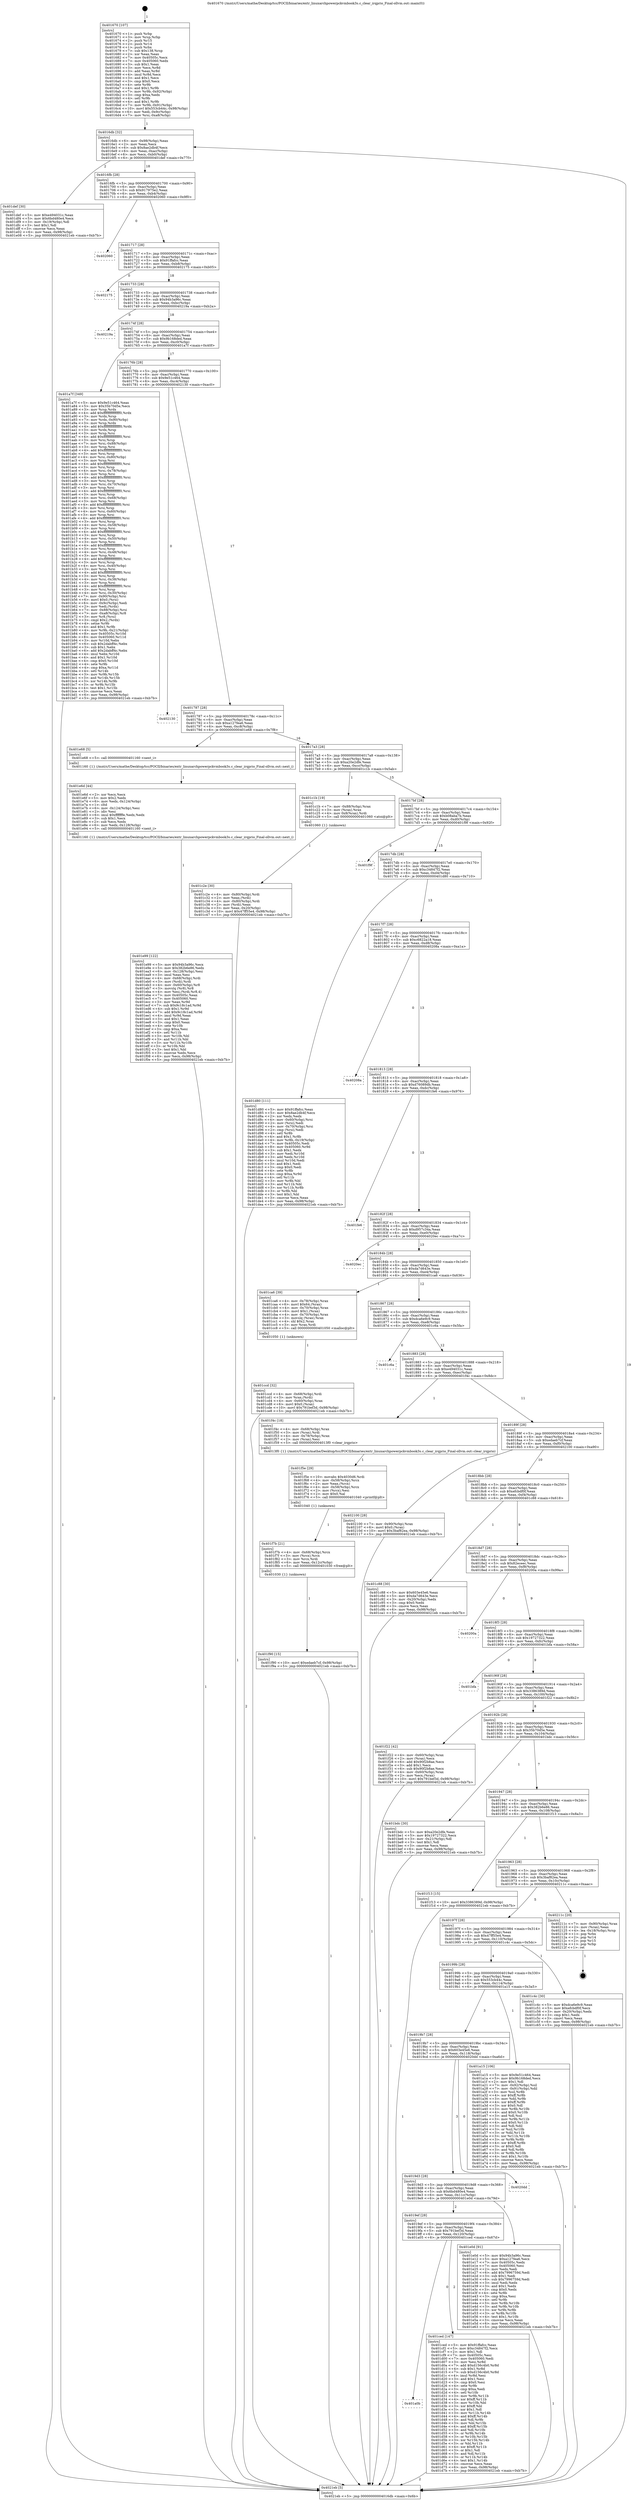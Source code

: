 digraph "0x401670" {
  label = "0x401670 (/mnt/c/Users/mathe/Desktop/tcc/POCII/binaries/extr_linuxarchpowerpckvmbook3s.c_clear_irqprio_Final-ollvm.out::main(0))"
  labelloc = "t"
  node[shape=record]

  Entry [label="",width=0.3,height=0.3,shape=circle,fillcolor=black,style=filled]
  "0x4016db" [label="{
     0x4016db [32]\l
     | [instrs]\l
     &nbsp;&nbsp;0x4016db \<+6\>: mov -0x98(%rbp),%eax\l
     &nbsp;&nbsp;0x4016e1 \<+2\>: mov %eax,%ecx\l
     &nbsp;&nbsp;0x4016e3 \<+6\>: sub $0x8ae2db4f,%ecx\l
     &nbsp;&nbsp;0x4016e9 \<+6\>: mov %eax,-0xac(%rbp)\l
     &nbsp;&nbsp;0x4016ef \<+6\>: mov %ecx,-0xb0(%rbp)\l
     &nbsp;&nbsp;0x4016f5 \<+6\>: je 0000000000401def \<main+0x77f\>\l
  }"]
  "0x401def" [label="{
     0x401def [30]\l
     | [instrs]\l
     &nbsp;&nbsp;0x401def \<+5\>: mov $0xe494031c,%eax\l
     &nbsp;&nbsp;0x401df4 \<+5\>: mov $0x6bd480e4,%ecx\l
     &nbsp;&nbsp;0x401df9 \<+3\>: mov -0x19(%rbp),%dl\l
     &nbsp;&nbsp;0x401dfc \<+3\>: test $0x1,%dl\l
     &nbsp;&nbsp;0x401dff \<+3\>: cmovne %ecx,%eax\l
     &nbsp;&nbsp;0x401e02 \<+6\>: mov %eax,-0x98(%rbp)\l
     &nbsp;&nbsp;0x401e08 \<+5\>: jmp 00000000004021eb \<main+0xb7b\>\l
  }"]
  "0x4016fb" [label="{
     0x4016fb [28]\l
     | [instrs]\l
     &nbsp;&nbsp;0x4016fb \<+5\>: jmp 0000000000401700 \<main+0x90\>\l
     &nbsp;&nbsp;0x401700 \<+6\>: mov -0xac(%rbp),%eax\l
     &nbsp;&nbsp;0x401706 \<+5\>: sub $0x917975e2,%eax\l
     &nbsp;&nbsp;0x40170b \<+6\>: mov %eax,-0xb4(%rbp)\l
     &nbsp;&nbsp;0x401711 \<+6\>: je 0000000000402060 \<main+0x9f0\>\l
  }"]
  Exit [label="",width=0.3,height=0.3,shape=circle,fillcolor=black,style=filled,peripheries=2]
  "0x402060" [label="{
     0x402060\l
  }", style=dashed]
  "0x401717" [label="{
     0x401717 [28]\l
     | [instrs]\l
     &nbsp;&nbsp;0x401717 \<+5\>: jmp 000000000040171c \<main+0xac\>\l
     &nbsp;&nbsp;0x40171c \<+6\>: mov -0xac(%rbp),%eax\l
     &nbsp;&nbsp;0x401722 \<+5\>: sub $0x91ffafcc,%eax\l
     &nbsp;&nbsp;0x401727 \<+6\>: mov %eax,-0xb8(%rbp)\l
     &nbsp;&nbsp;0x40172d \<+6\>: je 0000000000402175 \<main+0xb05\>\l
  }"]
  "0x401f90" [label="{
     0x401f90 [15]\l
     | [instrs]\l
     &nbsp;&nbsp;0x401f90 \<+10\>: movl $0xedaeb7cf,-0x98(%rbp)\l
     &nbsp;&nbsp;0x401f9a \<+5\>: jmp 00000000004021eb \<main+0xb7b\>\l
  }"]
  "0x402175" [label="{
     0x402175\l
  }", style=dashed]
  "0x401733" [label="{
     0x401733 [28]\l
     | [instrs]\l
     &nbsp;&nbsp;0x401733 \<+5\>: jmp 0000000000401738 \<main+0xc8\>\l
     &nbsp;&nbsp;0x401738 \<+6\>: mov -0xac(%rbp),%eax\l
     &nbsp;&nbsp;0x40173e \<+5\>: sub $0x94b3a96c,%eax\l
     &nbsp;&nbsp;0x401743 \<+6\>: mov %eax,-0xbc(%rbp)\l
     &nbsp;&nbsp;0x401749 \<+6\>: je 000000000040219a \<main+0xb2a\>\l
  }"]
  "0x401f7b" [label="{
     0x401f7b [21]\l
     | [instrs]\l
     &nbsp;&nbsp;0x401f7b \<+4\>: mov -0x68(%rbp),%rcx\l
     &nbsp;&nbsp;0x401f7f \<+3\>: mov (%rcx),%rcx\l
     &nbsp;&nbsp;0x401f82 \<+3\>: mov %rcx,%rdi\l
     &nbsp;&nbsp;0x401f85 \<+6\>: mov %eax,-0x12c(%rbp)\l
     &nbsp;&nbsp;0x401f8b \<+5\>: call 0000000000401030 \<free@plt\>\l
     | [calls]\l
     &nbsp;&nbsp;0x401030 \{1\} (unknown)\l
  }"]
  "0x40219a" [label="{
     0x40219a\l
  }", style=dashed]
  "0x40174f" [label="{
     0x40174f [28]\l
     | [instrs]\l
     &nbsp;&nbsp;0x40174f \<+5\>: jmp 0000000000401754 \<main+0xe4\>\l
     &nbsp;&nbsp;0x401754 \<+6\>: mov -0xac(%rbp),%eax\l
     &nbsp;&nbsp;0x40175a \<+5\>: sub $0x9b168ded,%eax\l
     &nbsp;&nbsp;0x40175f \<+6\>: mov %eax,-0xc0(%rbp)\l
     &nbsp;&nbsp;0x401765 \<+6\>: je 0000000000401a7f \<main+0x40f\>\l
  }"]
  "0x401f5e" [label="{
     0x401f5e [29]\l
     | [instrs]\l
     &nbsp;&nbsp;0x401f5e \<+10\>: movabs $0x4030d6,%rdi\l
     &nbsp;&nbsp;0x401f68 \<+4\>: mov -0x58(%rbp),%rcx\l
     &nbsp;&nbsp;0x401f6c \<+2\>: mov %eax,(%rcx)\l
     &nbsp;&nbsp;0x401f6e \<+4\>: mov -0x58(%rbp),%rcx\l
     &nbsp;&nbsp;0x401f72 \<+2\>: mov (%rcx),%esi\l
     &nbsp;&nbsp;0x401f74 \<+2\>: mov $0x0,%al\l
     &nbsp;&nbsp;0x401f76 \<+5\>: call 0000000000401040 \<printf@plt\>\l
     | [calls]\l
     &nbsp;&nbsp;0x401040 \{1\} (unknown)\l
  }"]
  "0x401a7f" [label="{
     0x401a7f [349]\l
     | [instrs]\l
     &nbsp;&nbsp;0x401a7f \<+5\>: mov $0x9e51c464,%eax\l
     &nbsp;&nbsp;0x401a84 \<+5\>: mov $0x35b70d5e,%ecx\l
     &nbsp;&nbsp;0x401a89 \<+3\>: mov %rsp,%rdx\l
     &nbsp;&nbsp;0x401a8c \<+4\>: add $0xfffffffffffffff0,%rdx\l
     &nbsp;&nbsp;0x401a90 \<+3\>: mov %rdx,%rsp\l
     &nbsp;&nbsp;0x401a93 \<+7\>: mov %rdx,-0x90(%rbp)\l
     &nbsp;&nbsp;0x401a9a \<+3\>: mov %rsp,%rdx\l
     &nbsp;&nbsp;0x401a9d \<+4\>: add $0xfffffffffffffff0,%rdx\l
     &nbsp;&nbsp;0x401aa1 \<+3\>: mov %rdx,%rsp\l
     &nbsp;&nbsp;0x401aa4 \<+3\>: mov %rsp,%rsi\l
     &nbsp;&nbsp;0x401aa7 \<+4\>: add $0xfffffffffffffff0,%rsi\l
     &nbsp;&nbsp;0x401aab \<+3\>: mov %rsi,%rsp\l
     &nbsp;&nbsp;0x401aae \<+7\>: mov %rsi,-0x88(%rbp)\l
     &nbsp;&nbsp;0x401ab5 \<+3\>: mov %rsp,%rsi\l
     &nbsp;&nbsp;0x401ab8 \<+4\>: add $0xfffffffffffffff0,%rsi\l
     &nbsp;&nbsp;0x401abc \<+3\>: mov %rsi,%rsp\l
     &nbsp;&nbsp;0x401abf \<+4\>: mov %rsi,-0x80(%rbp)\l
     &nbsp;&nbsp;0x401ac3 \<+3\>: mov %rsp,%rsi\l
     &nbsp;&nbsp;0x401ac6 \<+4\>: add $0xfffffffffffffff0,%rsi\l
     &nbsp;&nbsp;0x401aca \<+3\>: mov %rsi,%rsp\l
     &nbsp;&nbsp;0x401acd \<+4\>: mov %rsi,-0x78(%rbp)\l
     &nbsp;&nbsp;0x401ad1 \<+3\>: mov %rsp,%rsi\l
     &nbsp;&nbsp;0x401ad4 \<+4\>: add $0xfffffffffffffff0,%rsi\l
     &nbsp;&nbsp;0x401ad8 \<+3\>: mov %rsi,%rsp\l
     &nbsp;&nbsp;0x401adb \<+4\>: mov %rsi,-0x70(%rbp)\l
     &nbsp;&nbsp;0x401adf \<+3\>: mov %rsp,%rsi\l
     &nbsp;&nbsp;0x401ae2 \<+4\>: add $0xfffffffffffffff0,%rsi\l
     &nbsp;&nbsp;0x401ae6 \<+3\>: mov %rsi,%rsp\l
     &nbsp;&nbsp;0x401ae9 \<+4\>: mov %rsi,-0x68(%rbp)\l
     &nbsp;&nbsp;0x401aed \<+3\>: mov %rsp,%rsi\l
     &nbsp;&nbsp;0x401af0 \<+4\>: add $0xfffffffffffffff0,%rsi\l
     &nbsp;&nbsp;0x401af4 \<+3\>: mov %rsi,%rsp\l
     &nbsp;&nbsp;0x401af7 \<+4\>: mov %rsi,-0x60(%rbp)\l
     &nbsp;&nbsp;0x401afb \<+3\>: mov %rsp,%rsi\l
     &nbsp;&nbsp;0x401afe \<+4\>: add $0xfffffffffffffff0,%rsi\l
     &nbsp;&nbsp;0x401b02 \<+3\>: mov %rsi,%rsp\l
     &nbsp;&nbsp;0x401b05 \<+4\>: mov %rsi,-0x58(%rbp)\l
     &nbsp;&nbsp;0x401b09 \<+3\>: mov %rsp,%rsi\l
     &nbsp;&nbsp;0x401b0c \<+4\>: add $0xfffffffffffffff0,%rsi\l
     &nbsp;&nbsp;0x401b10 \<+3\>: mov %rsi,%rsp\l
     &nbsp;&nbsp;0x401b13 \<+4\>: mov %rsi,-0x50(%rbp)\l
     &nbsp;&nbsp;0x401b17 \<+3\>: mov %rsp,%rsi\l
     &nbsp;&nbsp;0x401b1a \<+4\>: add $0xfffffffffffffff0,%rsi\l
     &nbsp;&nbsp;0x401b1e \<+3\>: mov %rsi,%rsp\l
     &nbsp;&nbsp;0x401b21 \<+4\>: mov %rsi,-0x48(%rbp)\l
     &nbsp;&nbsp;0x401b25 \<+3\>: mov %rsp,%rsi\l
     &nbsp;&nbsp;0x401b28 \<+4\>: add $0xfffffffffffffff0,%rsi\l
     &nbsp;&nbsp;0x401b2c \<+3\>: mov %rsi,%rsp\l
     &nbsp;&nbsp;0x401b2f \<+4\>: mov %rsi,-0x40(%rbp)\l
     &nbsp;&nbsp;0x401b33 \<+3\>: mov %rsp,%rsi\l
     &nbsp;&nbsp;0x401b36 \<+4\>: add $0xfffffffffffffff0,%rsi\l
     &nbsp;&nbsp;0x401b3a \<+3\>: mov %rsi,%rsp\l
     &nbsp;&nbsp;0x401b3d \<+4\>: mov %rsi,-0x38(%rbp)\l
     &nbsp;&nbsp;0x401b41 \<+3\>: mov %rsp,%rsi\l
     &nbsp;&nbsp;0x401b44 \<+4\>: add $0xfffffffffffffff0,%rsi\l
     &nbsp;&nbsp;0x401b48 \<+3\>: mov %rsi,%rsp\l
     &nbsp;&nbsp;0x401b4b \<+4\>: mov %rsi,-0x30(%rbp)\l
     &nbsp;&nbsp;0x401b4f \<+7\>: mov -0x90(%rbp),%rsi\l
     &nbsp;&nbsp;0x401b56 \<+6\>: movl $0x0,(%rsi)\l
     &nbsp;&nbsp;0x401b5c \<+6\>: mov -0x9c(%rbp),%edi\l
     &nbsp;&nbsp;0x401b62 \<+2\>: mov %edi,(%rdx)\l
     &nbsp;&nbsp;0x401b64 \<+7\>: mov -0x88(%rbp),%rsi\l
     &nbsp;&nbsp;0x401b6b \<+7\>: mov -0xa8(%rbp),%r8\l
     &nbsp;&nbsp;0x401b72 \<+3\>: mov %r8,(%rsi)\l
     &nbsp;&nbsp;0x401b75 \<+3\>: cmpl $0x2,(%rdx)\l
     &nbsp;&nbsp;0x401b78 \<+4\>: setne %r9b\l
     &nbsp;&nbsp;0x401b7c \<+4\>: and $0x1,%r9b\l
     &nbsp;&nbsp;0x401b80 \<+4\>: mov %r9b,-0x21(%rbp)\l
     &nbsp;&nbsp;0x401b84 \<+8\>: mov 0x40505c,%r10d\l
     &nbsp;&nbsp;0x401b8c \<+8\>: mov 0x405060,%r11d\l
     &nbsp;&nbsp;0x401b94 \<+3\>: mov %r10d,%ebx\l
     &nbsp;&nbsp;0x401b97 \<+6\>: sub $0x2dabff4c,%ebx\l
     &nbsp;&nbsp;0x401b9d \<+3\>: sub $0x1,%ebx\l
     &nbsp;&nbsp;0x401ba0 \<+6\>: add $0x2dabff4c,%ebx\l
     &nbsp;&nbsp;0x401ba6 \<+4\>: imul %ebx,%r10d\l
     &nbsp;&nbsp;0x401baa \<+4\>: and $0x1,%r10d\l
     &nbsp;&nbsp;0x401bae \<+4\>: cmp $0x0,%r10d\l
     &nbsp;&nbsp;0x401bb2 \<+4\>: sete %r9b\l
     &nbsp;&nbsp;0x401bb6 \<+4\>: cmp $0xa,%r11d\l
     &nbsp;&nbsp;0x401bba \<+4\>: setl %r14b\l
     &nbsp;&nbsp;0x401bbe \<+3\>: mov %r9b,%r15b\l
     &nbsp;&nbsp;0x401bc1 \<+3\>: and %r14b,%r15b\l
     &nbsp;&nbsp;0x401bc4 \<+3\>: xor %r14b,%r9b\l
     &nbsp;&nbsp;0x401bc7 \<+3\>: or %r9b,%r15b\l
     &nbsp;&nbsp;0x401bca \<+4\>: test $0x1,%r15b\l
     &nbsp;&nbsp;0x401bce \<+3\>: cmovne %ecx,%eax\l
     &nbsp;&nbsp;0x401bd1 \<+6\>: mov %eax,-0x98(%rbp)\l
     &nbsp;&nbsp;0x401bd7 \<+5\>: jmp 00000000004021eb \<main+0xb7b\>\l
  }"]
  "0x40176b" [label="{
     0x40176b [28]\l
     | [instrs]\l
     &nbsp;&nbsp;0x40176b \<+5\>: jmp 0000000000401770 \<main+0x100\>\l
     &nbsp;&nbsp;0x401770 \<+6\>: mov -0xac(%rbp),%eax\l
     &nbsp;&nbsp;0x401776 \<+5\>: sub $0x9e51c464,%eax\l
     &nbsp;&nbsp;0x40177b \<+6\>: mov %eax,-0xc4(%rbp)\l
     &nbsp;&nbsp;0x401781 \<+6\>: je 0000000000402130 \<main+0xac0\>\l
  }"]
  "0x401e99" [label="{
     0x401e99 [122]\l
     | [instrs]\l
     &nbsp;&nbsp;0x401e99 \<+5\>: mov $0x94b3a96c,%ecx\l
     &nbsp;&nbsp;0x401e9e \<+5\>: mov $0x382b6e86,%edx\l
     &nbsp;&nbsp;0x401ea3 \<+6\>: mov -0x128(%rbp),%esi\l
     &nbsp;&nbsp;0x401ea9 \<+3\>: imul %eax,%esi\l
     &nbsp;&nbsp;0x401eac \<+4\>: mov -0x68(%rbp),%rdi\l
     &nbsp;&nbsp;0x401eb0 \<+3\>: mov (%rdi),%rdi\l
     &nbsp;&nbsp;0x401eb3 \<+4\>: mov -0x60(%rbp),%r8\l
     &nbsp;&nbsp;0x401eb7 \<+3\>: movslq (%r8),%r8\l
     &nbsp;&nbsp;0x401eba \<+4\>: mov %esi,(%rdi,%r8,4)\l
     &nbsp;&nbsp;0x401ebe \<+7\>: mov 0x40505c,%eax\l
     &nbsp;&nbsp;0x401ec5 \<+7\>: mov 0x405060,%esi\l
     &nbsp;&nbsp;0x401ecc \<+3\>: mov %eax,%r9d\l
     &nbsp;&nbsp;0x401ecf \<+7\>: sub $0x9c18c1ad,%r9d\l
     &nbsp;&nbsp;0x401ed6 \<+4\>: sub $0x1,%r9d\l
     &nbsp;&nbsp;0x401eda \<+7\>: add $0x9c18c1ad,%r9d\l
     &nbsp;&nbsp;0x401ee1 \<+4\>: imul %r9d,%eax\l
     &nbsp;&nbsp;0x401ee5 \<+3\>: and $0x1,%eax\l
     &nbsp;&nbsp;0x401ee8 \<+3\>: cmp $0x0,%eax\l
     &nbsp;&nbsp;0x401eeb \<+4\>: sete %r10b\l
     &nbsp;&nbsp;0x401eef \<+3\>: cmp $0xa,%esi\l
     &nbsp;&nbsp;0x401ef2 \<+4\>: setl %r11b\l
     &nbsp;&nbsp;0x401ef6 \<+3\>: mov %r10b,%bl\l
     &nbsp;&nbsp;0x401ef9 \<+3\>: and %r11b,%bl\l
     &nbsp;&nbsp;0x401efc \<+3\>: xor %r11b,%r10b\l
     &nbsp;&nbsp;0x401eff \<+3\>: or %r10b,%bl\l
     &nbsp;&nbsp;0x401f02 \<+3\>: test $0x1,%bl\l
     &nbsp;&nbsp;0x401f05 \<+3\>: cmovne %edx,%ecx\l
     &nbsp;&nbsp;0x401f08 \<+6\>: mov %ecx,-0x98(%rbp)\l
     &nbsp;&nbsp;0x401f0e \<+5\>: jmp 00000000004021eb \<main+0xb7b\>\l
  }"]
  "0x402130" [label="{
     0x402130\l
  }", style=dashed]
  "0x401787" [label="{
     0x401787 [28]\l
     | [instrs]\l
     &nbsp;&nbsp;0x401787 \<+5\>: jmp 000000000040178c \<main+0x11c\>\l
     &nbsp;&nbsp;0x40178c \<+6\>: mov -0xac(%rbp),%eax\l
     &nbsp;&nbsp;0x401792 \<+5\>: sub $0xa127fea6,%eax\l
     &nbsp;&nbsp;0x401797 \<+6\>: mov %eax,-0xc8(%rbp)\l
     &nbsp;&nbsp;0x40179d \<+6\>: je 0000000000401e68 \<main+0x7f8\>\l
  }"]
  "0x401e6d" [label="{
     0x401e6d [44]\l
     | [instrs]\l
     &nbsp;&nbsp;0x401e6d \<+2\>: xor %ecx,%ecx\l
     &nbsp;&nbsp;0x401e6f \<+5\>: mov $0x2,%edx\l
     &nbsp;&nbsp;0x401e74 \<+6\>: mov %edx,-0x124(%rbp)\l
     &nbsp;&nbsp;0x401e7a \<+1\>: cltd\l
     &nbsp;&nbsp;0x401e7b \<+6\>: mov -0x124(%rbp),%esi\l
     &nbsp;&nbsp;0x401e81 \<+2\>: idiv %esi\l
     &nbsp;&nbsp;0x401e83 \<+6\>: imul $0xfffffffe,%edx,%edx\l
     &nbsp;&nbsp;0x401e89 \<+3\>: sub $0x1,%ecx\l
     &nbsp;&nbsp;0x401e8c \<+2\>: sub %ecx,%edx\l
     &nbsp;&nbsp;0x401e8e \<+6\>: mov %edx,-0x128(%rbp)\l
     &nbsp;&nbsp;0x401e94 \<+5\>: call 0000000000401160 \<next_i\>\l
     | [calls]\l
     &nbsp;&nbsp;0x401160 \{1\} (/mnt/c/Users/mathe/Desktop/tcc/POCII/binaries/extr_linuxarchpowerpckvmbook3s.c_clear_irqprio_Final-ollvm.out::next_i)\l
  }"]
  "0x401e68" [label="{
     0x401e68 [5]\l
     | [instrs]\l
     &nbsp;&nbsp;0x401e68 \<+5\>: call 0000000000401160 \<next_i\>\l
     | [calls]\l
     &nbsp;&nbsp;0x401160 \{1\} (/mnt/c/Users/mathe/Desktop/tcc/POCII/binaries/extr_linuxarchpowerpckvmbook3s.c_clear_irqprio_Final-ollvm.out::next_i)\l
  }"]
  "0x4017a3" [label="{
     0x4017a3 [28]\l
     | [instrs]\l
     &nbsp;&nbsp;0x4017a3 \<+5\>: jmp 00000000004017a8 \<main+0x138\>\l
     &nbsp;&nbsp;0x4017a8 \<+6\>: mov -0xac(%rbp),%eax\l
     &nbsp;&nbsp;0x4017ae \<+5\>: sub $0xa20e2dfe,%eax\l
     &nbsp;&nbsp;0x4017b3 \<+6\>: mov %eax,-0xcc(%rbp)\l
     &nbsp;&nbsp;0x4017b9 \<+6\>: je 0000000000401c1b \<main+0x5ab\>\l
  }"]
  "0x401a0b" [label="{
     0x401a0b\l
  }", style=dashed]
  "0x401c1b" [label="{
     0x401c1b [19]\l
     | [instrs]\l
     &nbsp;&nbsp;0x401c1b \<+7\>: mov -0x88(%rbp),%rax\l
     &nbsp;&nbsp;0x401c22 \<+3\>: mov (%rax),%rax\l
     &nbsp;&nbsp;0x401c25 \<+4\>: mov 0x8(%rax),%rdi\l
     &nbsp;&nbsp;0x401c29 \<+5\>: call 0000000000401060 \<atoi@plt\>\l
     | [calls]\l
     &nbsp;&nbsp;0x401060 \{1\} (unknown)\l
  }"]
  "0x4017bf" [label="{
     0x4017bf [28]\l
     | [instrs]\l
     &nbsp;&nbsp;0x4017bf \<+5\>: jmp 00000000004017c4 \<main+0x154\>\l
     &nbsp;&nbsp;0x4017c4 \<+6\>: mov -0xac(%rbp),%eax\l
     &nbsp;&nbsp;0x4017ca \<+5\>: sub $0xb08aba7b,%eax\l
     &nbsp;&nbsp;0x4017cf \<+6\>: mov %eax,-0xd0(%rbp)\l
     &nbsp;&nbsp;0x4017d5 \<+6\>: je 0000000000401f9f \<main+0x92f\>\l
  }"]
  "0x401ced" [label="{
     0x401ced [147]\l
     | [instrs]\l
     &nbsp;&nbsp;0x401ced \<+5\>: mov $0x91ffafcc,%eax\l
     &nbsp;&nbsp;0x401cf2 \<+5\>: mov $0xc34847f2,%ecx\l
     &nbsp;&nbsp;0x401cf7 \<+2\>: mov $0x1,%dl\l
     &nbsp;&nbsp;0x401cf9 \<+7\>: mov 0x40505c,%esi\l
     &nbsp;&nbsp;0x401d00 \<+7\>: mov 0x405060,%edi\l
     &nbsp;&nbsp;0x401d07 \<+3\>: mov %esi,%r8d\l
     &nbsp;&nbsp;0x401d0a \<+7\>: add $0xd156c4b0,%r8d\l
     &nbsp;&nbsp;0x401d11 \<+4\>: sub $0x1,%r8d\l
     &nbsp;&nbsp;0x401d15 \<+7\>: sub $0xd156c4b0,%r8d\l
     &nbsp;&nbsp;0x401d1c \<+4\>: imul %r8d,%esi\l
     &nbsp;&nbsp;0x401d20 \<+3\>: and $0x1,%esi\l
     &nbsp;&nbsp;0x401d23 \<+3\>: cmp $0x0,%esi\l
     &nbsp;&nbsp;0x401d26 \<+4\>: sete %r9b\l
     &nbsp;&nbsp;0x401d2a \<+3\>: cmp $0xa,%edi\l
     &nbsp;&nbsp;0x401d2d \<+4\>: setl %r10b\l
     &nbsp;&nbsp;0x401d31 \<+3\>: mov %r9b,%r11b\l
     &nbsp;&nbsp;0x401d34 \<+4\>: xor $0xff,%r11b\l
     &nbsp;&nbsp;0x401d38 \<+3\>: mov %r10b,%bl\l
     &nbsp;&nbsp;0x401d3b \<+3\>: xor $0xff,%bl\l
     &nbsp;&nbsp;0x401d3e \<+3\>: xor $0x1,%dl\l
     &nbsp;&nbsp;0x401d41 \<+3\>: mov %r11b,%r14b\l
     &nbsp;&nbsp;0x401d44 \<+4\>: and $0xff,%r14b\l
     &nbsp;&nbsp;0x401d48 \<+3\>: and %dl,%r9b\l
     &nbsp;&nbsp;0x401d4b \<+3\>: mov %bl,%r15b\l
     &nbsp;&nbsp;0x401d4e \<+4\>: and $0xff,%r15b\l
     &nbsp;&nbsp;0x401d52 \<+3\>: and %dl,%r10b\l
     &nbsp;&nbsp;0x401d55 \<+3\>: or %r9b,%r14b\l
     &nbsp;&nbsp;0x401d58 \<+3\>: or %r10b,%r15b\l
     &nbsp;&nbsp;0x401d5b \<+3\>: xor %r15b,%r14b\l
     &nbsp;&nbsp;0x401d5e \<+3\>: or %bl,%r11b\l
     &nbsp;&nbsp;0x401d61 \<+4\>: xor $0xff,%r11b\l
     &nbsp;&nbsp;0x401d65 \<+3\>: or $0x1,%dl\l
     &nbsp;&nbsp;0x401d68 \<+3\>: and %dl,%r11b\l
     &nbsp;&nbsp;0x401d6b \<+3\>: or %r11b,%r14b\l
     &nbsp;&nbsp;0x401d6e \<+4\>: test $0x1,%r14b\l
     &nbsp;&nbsp;0x401d72 \<+3\>: cmovne %ecx,%eax\l
     &nbsp;&nbsp;0x401d75 \<+6\>: mov %eax,-0x98(%rbp)\l
     &nbsp;&nbsp;0x401d7b \<+5\>: jmp 00000000004021eb \<main+0xb7b\>\l
  }"]
  "0x401f9f" [label="{
     0x401f9f\l
  }", style=dashed]
  "0x4017db" [label="{
     0x4017db [28]\l
     | [instrs]\l
     &nbsp;&nbsp;0x4017db \<+5\>: jmp 00000000004017e0 \<main+0x170\>\l
     &nbsp;&nbsp;0x4017e0 \<+6\>: mov -0xac(%rbp),%eax\l
     &nbsp;&nbsp;0x4017e6 \<+5\>: sub $0xc34847f2,%eax\l
     &nbsp;&nbsp;0x4017eb \<+6\>: mov %eax,-0xd4(%rbp)\l
     &nbsp;&nbsp;0x4017f1 \<+6\>: je 0000000000401d80 \<main+0x710\>\l
  }"]
  "0x4019ef" [label="{
     0x4019ef [28]\l
     | [instrs]\l
     &nbsp;&nbsp;0x4019ef \<+5\>: jmp 00000000004019f4 \<main+0x384\>\l
     &nbsp;&nbsp;0x4019f4 \<+6\>: mov -0xac(%rbp),%eax\l
     &nbsp;&nbsp;0x4019fa \<+5\>: sub $0x791bef3d,%eax\l
     &nbsp;&nbsp;0x4019ff \<+6\>: mov %eax,-0x120(%rbp)\l
     &nbsp;&nbsp;0x401a05 \<+6\>: je 0000000000401ced \<main+0x67d\>\l
  }"]
  "0x401d80" [label="{
     0x401d80 [111]\l
     | [instrs]\l
     &nbsp;&nbsp;0x401d80 \<+5\>: mov $0x91ffafcc,%eax\l
     &nbsp;&nbsp;0x401d85 \<+5\>: mov $0x8ae2db4f,%ecx\l
     &nbsp;&nbsp;0x401d8a \<+2\>: xor %edx,%edx\l
     &nbsp;&nbsp;0x401d8c \<+4\>: mov -0x60(%rbp),%rsi\l
     &nbsp;&nbsp;0x401d90 \<+2\>: mov (%rsi),%edi\l
     &nbsp;&nbsp;0x401d92 \<+4\>: mov -0x70(%rbp),%rsi\l
     &nbsp;&nbsp;0x401d96 \<+2\>: cmp (%rsi),%edi\l
     &nbsp;&nbsp;0x401d98 \<+4\>: setl %r8b\l
     &nbsp;&nbsp;0x401d9c \<+4\>: and $0x1,%r8b\l
     &nbsp;&nbsp;0x401da0 \<+4\>: mov %r8b,-0x19(%rbp)\l
     &nbsp;&nbsp;0x401da4 \<+7\>: mov 0x40505c,%edi\l
     &nbsp;&nbsp;0x401dab \<+8\>: mov 0x405060,%r9d\l
     &nbsp;&nbsp;0x401db3 \<+3\>: sub $0x1,%edx\l
     &nbsp;&nbsp;0x401db6 \<+3\>: mov %edi,%r10d\l
     &nbsp;&nbsp;0x401db9 \<+3\>: add %edx,%r10d\l
     &nbsp;&nbsp;0x401dbc \<+4\>: imul %r10d,%edi\l
     &nbsp;&nbsp;0x401dc0 \<+3\>: and $0x1,%edi\l
     &nbsp;&nbsp;0x401dc3 \<+3\>: cmp $0x0,%edi\l
     &nbsp;&nbsp;0x401dc6 \<+4\>: sete %r8b\l
     &nbsp;&nbsp;0x401dca \<+4\>: cmp $0xa,%r9d\l
     &nbsp;&nbsp;0x401dce \<+4\>: setl %r11b\l
     &nbsp;&nbsp;0x401dd2 \<+3\>: mov %r8b,%bl\l
     &nbsp;&nbsp;0x401dd5 \<+3\>: and %r11b,%bl\l
     &nbsp;&nbsp;0x401dd8 \<+3\>: xor %r11b,%r8b\l
     &nbsp;&nbsp;0x401ddb \<+3\>: or %r8b,%bl\l
     &nbsp;&nbsp;0x401dde \<+3\>: test $0x1,%bl\l
     &nbsp;&nbsp;0x401de1 \<+3\>: cmovne %ecx,%eax\l
     &nbsp;&nbsp;0x401de4 \<+6\>: mov %eax,-0x98(%rbp)\l
     &nbsp;&nbsp;0x401dea \<+5\>: jmp 00000000004021eb \<main+0xb7b\>\l
  }"]
  "0x4017f7" [label="{
     0x4017f7 [28]\l
     | [instrs]\l
     &nbsp;&nbsp;0x4017f7 \<+5\>: jmp 00000000004017fc \<main+0x18c\>\l
     &nbsp;&nbsp;0x4017fc \<+6\>: mov -0xac(%rbp),%eax\l
     &nbsp;&nbsp;0x401802 \<+5\>: sub $0xc6822a18,%eax\l
     &nbsp;&nbsp;0x401807 \<+6\>: mov %eax,-0xd8(%rbp)\l
     &nbsp;&nbsp;0x40180d \<+6\>: je 000000000040208a \<main+0xa1a\>\l
  }"]
  "0x401e0d" [label="{
     0x401e0d [91]\l
     | [instrs]\l
     &nbsp;&nbsp;0x401e0d \<+5\>: mov $0x94b3a96c,%eax\l
     &nbsp;&nbsp;0x401e12 \<+5\>: mov $0xa127fea6,%ecx\l
     &nbsp;&nbsp;0x401e17 \<+7\>: mov 0x40505c,%edx\l
     &nbsp;&nbsp;0x401e1e \<+7\>: mov 0x405060,%esi\l
     &nbsp;&nbsp;0x401e25 \<+2\>: mov %edx,%edi\l
     &nbsp;&nbsp;0x401e27 \<+6\>: add $0x7996759d,%edi\l
     &nbsp;&nbsp;0x401e2d \<+3\>: sub $0x1,%edi\l
     &nbsp;&nbsp;0x401e30 \<+6\>: sub $0x7996759d,%edi\l
     &nbsp;&nbsp;0x401e36 \<+3\>: imul %edi,%edx\l
     &nbsp;&nbsp;0x401e39 \<+3\>: and $0x1,%edx\l
     &nbsp;&nbsp;0x401e3c \<+3\>: cmp $0x0,%edx\l
     &nbsp;&nbsp;0x401e3f \<+4\>: sete %r8b\l
     &nbsp;&nbsp;0x401e43 \<+3\>: cmp $0xa,%esi\l
     &nbsp;&nbsp;0x401e46 \<+4\>: setl %r9b\l
     &nbsp;&nbsp;0x401e4a \<+3\>: mov %r8b,%r10b\l
     &nbsp;&nbsp;0x401e4d \<+3\>: and %r9b,%r10b\l
     &nbsp;&nbsp;0x401e50 \<+3\>: xor %r9b,%r8b\l
     &nbsp;&nbsp;0x401e53 \<+3\>: or %r8b,%r10b\l
     &nbsp;&nbsp;0x401e56 \<+4\>: test $0x1,%r10b\l
     &nbsp;&nbsp;0x401e5a \<+3\>: cmovne %ecx,%eax\l
     &nbsp;&nbsp;0x401e5d \<+6\>: mov %eax,-0x98(%rbp)\l
     &nbsp;&nbsp;0x401e63 \<+5\>: jmp 00000000004021eb \<main+0xb7b\>\l
  }"]
  "0x40208a" [label="{
     0x40208a\l
  }", style=dashed]
  "0x401813" [label="{
     0x401813 [28]\l
     | [instrs]\l
     &nbsp;&nbsp;0x401813 \<+5\>: jmp 0000000000401818 \<main+0x1a8\>\l
     &nbsp;&nbsp;0x401818 \<+6\>: mov -0xac(%rbp),%eax\l
     &nbsp;&nbsp;0x40181e \<+5\>: sub $0xd76089db,%eax\l
     &nbsp;&nbsp;0x401823 \<+6\>: mov %eax,-0xdc(%rbp)\l
     &nbsp;&nbsp;0x401829 \<+6\>: je 0000000000401fe6 \<main+0x976\>\l
  }"]
  "0x4019d3" [label="{
     0x4019d3 [28]\l
     | [instrs]\l
     &nbsp;&nbsp;0x4019d3 \<+5\>: jmp 00000000004019d8 \<main+0x368\>\l
     &nbsp;&nbsp;0x4019d8 \<+6\>: mov -0xac(%rbp),%eax\l
     &nbsp;&nbsp;0x4019de \<+5\>: sub $0x6bd480e4,%eax\l
     &nbsp;&nbsp;0x4019e3 \<+6\>: mov %eax,-0x11c(%rbp)\l
     &nbsp;&nbsp;0x4019e9 \<+6\>: je 0000000000401e0d \<main+0x79d\>\l
  }"]
  "0x401fe6" [label="{
     0x401fe6\l
  }", style=dashed]
  "0x40182f" [label="{
     0x40182f [28]\l
     | [instrs]\l
     &nbsp;&nbsp;0x40182f \<+5\>: jmp 0000000000401834 \<main+0x1c4\>\l
     &nbsp;&nbsp;0x401834 \<+6\>: mov -0xac(%rbp),%eax\l
     &nbsp;&nbsp;0x40183a \<+5\>: sub $0xd957c34a,%eax\l
     &nbsp;&nbsp;0x40183f \<+6\>: mov %eax,-0xe0(%rbp)\l
     &nbsp;&nbsp;0x401845 \<+6\>: je 00000000004020ec \<main+0xa7c\>\l
  }"]
  "0x4020dd" [label="{
     0x4020dd\l
  }", style=dashed]
  "0x4020ec" [label="{
     0x4020ec\l
  }", style=dashed]
  "0x40184b" [label="{
     0x40184b [28]\l
     | [instrs]\l
     &nbsp;&nbsp;0x40184b \<+5\>: jmp 0000000000401850 \<main+0x1e0\>\l
     &nbsp;&nbsp;0x401850 \<+6\>: mov -0xac(%rbp),%eax\l
     &nbsp;&nbsp;0x401856 \<+5\>: sub $0xda7d643e,%eax\l
     &nbsp;&nbsp;0x40185b \<+6\>: mov %eax,-0xe4(%rbp)\l
     &nbsp;&nbsp;0x401861 \<+6\>: je 0000000000401ca6 \<main+0x636\>\l
  }"]
  "0x401ccd" [label="{
     0x401ccd [32]\l
     | [instrs]\l
     &nbsp;&nbsp;0x401ccd \<+4\>: mov -0x68(%rbp),%rdi\l
     &nbsp;&nbsp;0x401cd1 \<+3\>: mov %rax,(%rdi)\l
     &nbsp;&nbsp;0x401cd4 \<+4\>: mov -0x60(%rbp),%rax\l
     &nbsp;&nbsp;0x401cd8 \<+6\>: movl $0x0,(%rax)\l
     &nbsp;&nbsp;0x401cde \<+10\>: movl $0x791bef3d,-0x98(%rbp)\l
     &nbsp;&nbsp;0x401ce8 \<+5\>: jmp 00000000004021eb \<main+0xb7b\>\l
  }"]
  "0x401ca6" [label="{
     0x401ca6 [39]\l
     | [instrs]\l
     &nbsp;&nbsp;0x401ca6 \<+4\>: mov -0x78(%rbp),%rax\l
     &nbsp;&nbsp;0x401caa \<+6\>: movl $0x64,(%rax)\l
     &nbsp;&nbsp;0x401cb0 \<+4\>: mov -0x70(%rbp),%rax\l
     &nbsp;&nbsp;0x401cb4 \<+6\>: movl $0x1,(%rax)\l
     &nbsp;&nbsp;0x401cba \<+4\>: mov -0x70(%rbp),%rax\l
     &nbsp;&nbsp;0x401cbe \<+3\>: movslq (%rax),%rax\l
     &nbsp;&nbsp;0x401cc1 \<+4\>: shl $0x2,%rax\l
     &nbsp;&nbsp;0x401cc5 \<+3\>: mov %rax,%rdi\l
     &nbsp;&nbsp;0x401cc8 \<+5\>: call 0000000000401050 \<malloc@plt\>\l
     | [calls]\l
     &nbsp;&nbsp;0x401050 \{1\} (unknown)\l
  }"]
  "0x401867" [label="{
     0x401867 [28]\l
     | [instrs]\l
     &nbsp;&nbsp;0x401867 \<+5\>: jmp 000000000040186c \<main+0x1fc\>\l
     &nbsp;&nbsp;0x40186c \<+6\>: mov -0xac(%rbp),%eax\l
     &nbsp;&nbsp;0x401872 \<+5\>: sub $0xdca6e9c9,%eax\l
     &nbsp;&nbsp;0x401877 \<+6\>: mov %eax,-0xe8(%rbp)\l
     &nbsp;&nbsp;0x40187d \<+6\>: je 0000000000401c6a \<main+0x5fa\>\l
  }"]
  "0x401c2e" [label="{
     0x401c2e [30]\l
     | [instrs]\l
     &nbsp;&nbsp;0x401c2e \<+4\>: mov -0x80(%rbp),%rdi\l
     &nbsp;&nbsp;0x401c32 \<+2\>: mov %eax,(%rdi)\l
     &nbsp;&nbsp;0x401c34 \<+4\>: mov -0x80(%rbp),%rdi\l
     &nbsp;&nbsp;0x401c38 \<+2\>: mov (%rdi),%eax\l
     &nbsp;&nbsp;0x401c3a \<+3\>: mov %eax,-0x20(%rbp)\l
     &nbsp;&nbsp;0x401c3d \<+10\>: movl $0x47ff55e4,-0x98(%rbp)\l
     &nbsp;&nbsp;0x401c47 \<+5\>: jmp 00000000004021eb \<main+0xb7b\>\l
  }"]
  "0x401c6a" [label="{
     0x401c6a\l
  }", style=dashed]
  "0x401883" [label="{
     0x401883 [28]\l
     | [instrs]\l
     &nbsp;&nbsp;0x401883 \<+5\>: jmp 0000000000401888 \<main+0x218\>\l
     &nbsp;&nbsp;0x401888 \<+6\>: mov -0xac(%rbp),%eax\l
     &nbsp;&nbsp;0x40188e \<+5\>: sub $0xe494031c,%eax\l
     &nbsp;&nbsp;0x401893 \<+6\>: mov %eax,-0xec(%rbp)\l
     &nbsp;&nbsp;0x401899 \<+6\>: je 0000000000401f4c \<main+0x8dc\>\l
  }"]
  "0x401670" [label="{
     0x401670 [107]\l
     | [instrs]\l
     &nbsp;&nbsp;0x401670 \<+1\>: push %rbp\l
     &nbsp;&nbsp;0x401671 \<+3\>: mov %rsp,%rbp\l
     &nbsp;&nbsp;0x401674 \<+2\>: push %r15\l
     &nbsp;&nbsp;0x401676 \<+2\>: push %r14\l
     &nbsp;&nbsp;0x401678 \<+1\>: push %rbx\l
     &nbsp;&nbsp;0x401679 \<+7\>: sub $0x138,%rsp\l
     &nbsp;&nbsp;0x401680 \<+2\>: xor %eax,%eax\l
     &nbsp;&nbsp;0x401682 \<+7\>: mov 0x40505c,%ecx\l
     &nbsp;&nbsp;0x401689 \<+7\>: mov 0x405060,%edx\l
     &nbsp;&nbsp;0x401690 \<+3\>: sub $0x1,%eax\l
     &nbsp;&nbsp;0x401693 \<+3\>: mov %ecx,%r8d\l
     &nbsp;&nbsp;0x401696 \<+3\>: add %eax,%r8d\l
     &nbsp;&nbsp;0x401699 \<+4\>: imul %r8d,%ecx\l
     &nbsp;&nbsp;0x40169d \<+3\>: and $0x1,%ecx\l
     &nbsp;&nbsp;0x4016a0 \<+3\>: cmp $0x0,%ecx\l
     &nbsp;&nbsp;0x4016a3 \<+4\>: sete %r9b\l
     &nbsp;&nbsp;0x4016a7 \<+4\>: and $0x1,%r9b\l
     &nbsp;&nbsp;0x4016ab \<+7\>: mov %r9b,-0x92(%rbp)\l
     &nbsp;&nbsp;0x4016b2 \<+3\>: cmp $0xa,%edx\l
     &nbsp;&nbsp;0x4016b5 \<+4\>: setl %r9b\l
     &nbsp;&nbsp;0x4016b9 \<+4\>: and $0x1,%r9b\l
     &nbsp;&nbsp;0x4016bd \<+7\>: mov %r9b,-0x91(%rbp)\l
     &nbsp;&nbsp;0x4016c4 \<+10\>: movl $0x553cb44c,-0x98(%rbp)\l
     &nbsp;&nbsp;0x4016ce \<+6\>: mov %edi,-0x9c(%rbp)\l
     &nbsp;&nbsp;0x4016d4 \<+7\>: mov %rsi,-0xa8(%rbp)\l
  }"]
  "0x401f4c" [label="{
     0x401f4c [18]\l
     | [instrs]\l
     &nbsp;&nbsp;0x401f4c \<+4\>: mov -0x68(%rbp),%rax\l
     &nbsp;&nbsp;0x401f50 \<+3\>: mov (%rax),%rdi\l
     &nbsp;&nbsp;0x401f53 \<+4\>: mov -0x78(%rbp),%rax\l
     &nbsp;&nbsp;0x401f57 \<+2\>: mov (%rax),%esi\l
     &nbsp;&nbsp;0x401f59 \<+5\>: call 00000000004013f0 \<clear_irqprio\>\l
     | [calls]\l
     &nbsp;&nbsp;0x4013f0 \{1\} (/mnt/c/Users/mathe/Desktop/tcc/POCII/binaries/extr_linuxarchpowerpckvmbook3s.c_clear_irqprio_Final-ollvm.out::clear_irqprio)\l
  }"]
  "0x40189f" [label="{
     0x40189f [28]\l
     | [instrs]\l
     &nbsp;&nbsp;0x40189f \<+5\>: jmp 00000000004018a4 \<main+0x234\>\l
     &nbsp;&nbsp;0x4018a4 \<+6\>: mov -0xac(%rbp),%eax\l
     &nbsp;&nbsp;0x4018aa \<+5\>: sub $0xedaeb7cf,%eax\l
     &nbsp;&nbsp;0x4018af \<+6\>: mov %eax,-0xf0(%rbp)\l
     &nbsp;&nbsp;0x4018b5 \<+6\>: je 0000000000402100 \<main+0xa90\>\l
  }"]
  "0x4021eb" [label="{
     0x4021eb [5]\l
     | [instrs]\l
     &nbsp;&nbsp;0x4021eb \<+5\>: jmp 00000000004016db \<main+0x6b\>\l
  }"]
  "0x402100" [label="{
     0x402100 [28]\l
     | [instrs]\l
     &nbsp;&nbsp;0x402100 \<+7\>: mov -0x90(%rbp),%rax\l
     &nbsp;&nbsp;0x402107 \<+6\>: movl $0x0,(%rax)\l
     &nbsp;&nbsp;0x40210d \<+10\>: movl $0x3baf82ea,-0x98(%rbp)\l
     &nbsp;&nbsp;0x402117 \<+5\>: jmp 00000000004021eb \<main+0xb7b\>\l
  }"]
  "0x4018bb" [label="{
     0x4018bb [28]\l
     | [instrs]\l
     &nbsp;&nbsp;0x4018bb \<+5\>: jmp 00000000004018c0 \<main+0x250\>\l
     &nbsp;&nbsp;0x4018c0 \<+6\>: mov -0xac(%rbp),%eax\l
     &nbsp;&nbsp;0x4018c6 \<+5\>: sub $0xefcbdf0f,%eax\l
     &nbsp;&nbsp;0x4018cb \<+6\>: mov %eax,-0xf4(%rbp)\l
     &nbsp;&nbsp;0x4018d1 \<+6\>: je 0000000000401c88 \<main+0x618\>\l
  }"]
  "0x4019b7" [label="{
     0x4019b7 [28]\l
     | [instrs]\l
     &nbsp;&nbsp;0x4019b7 \<+5\>: jmp 00000000004019bc \<main+0x34c\>\l
     &nbsp;&nbsp;0x4019bc \<+6\>: mov -0xac(%rbp),%eax\l
     &nbsp;&nbsp;0x4019c2 \<+5\>: sub $0x603e45e6,%eax\l
     &nbsp;&nbsp;0x4019c7 \<+6\>: mov %eax,-0x118(%rbp)\l
     &nbsp;&nbsp;0x4019cd \<+6\>: je 00000000004020dd \<main+0xa6d\>\l
  }"]
  "0x401c88" [label="{
     0x401c88 [30]\l
     | [instrs]\l
     &nbsp;&nbsp;0x401c88 \<+5\>: mov $0x603e45e6,%eax\l
     &nbsp;&nbsp;0x401c8d \<+5\>: mov $0xda7d643e,%ecx\l
     &nbsp;&nbsp;0x401c92 \<+3\>: mov -0x20(%rbp),%edx\l
     &nbsp;&nbsp;0x401c95 \<+3\>: cmp $0x0,%edx\l
     &nbsp;&nbsp;0x401c98 \<+3\>: cmove %ecx,%eax\l
     &nbsp;&nbsp;0x401c9b \<+6\>: mov %eax,-0x98(%rbp)\l
     &nbsp;&nbsp;0x401ca1 \<+5\>: jmp 00000000004021eb \<main+0xb7b\>\l
  }"]
  "0x4018d7" [label="{
     0x4018d7 [28]\l
     | [instrs]\l
     &nbsp;&nbsp;0x4018d7 \<+5\>: jmp 00000000004018dc \<main+0x26c\>\l
     &nbsp;&nbsp;0x4018dc \<+6\>: mov -0xac(%rbp),%eax\l
     &nbsp;&nbsp;0x4018e2 \<+5\>: sub $0x82eceec,%eax\l
     &nbsp;&nbsp;0x4018e7 \<+6\>: mov %eax,-0xf8(%rbp)\l
     &nbsp;&nbsp;0x4018ed \<+6\>: je 000000000040200a \<main+0x99a\>\l
  }"]
  "0x401a15" [label="{
     0x401a15 [106]\l
     | [instrs]\l
     &nbsp;&nbsp;0x401a15 \<+5\>: mov $0x9e51c464,%eax\l
     &nbsp;&nbsp;0x401a1a \<+5\>: mov $0x9b168ded,%ecx\l
     &nbsp;&nbsp;0x401a1f \<+2\>: mov $0x1,%dl\l
     &nbsp;&nbsp;0x401a21 \<+7\>: mov -0x92(%rbp),%sil\l
     &nbsp;&nbsp;0x401a28 \<+7\>: mov -0x91(%rbp),%dil\l
     &nbsp;&nbsp;0x401a2f \<+3\>: mov %sil,%r8b\l
     &nbsp;&nbsp;0x401a32 \<+4\>: xor $0xff,%r8b\l
     &nbsp;&nbsp;0x401a36 \<+3\>: mov %dil,%r9b\l
     &nbsp;&nbsp;0x401a39 \<+4\>: xor $0xff,%r9b\l
     &nbsp;&nbsp;0x401a3d \<+3\>: xor $0x0,%dl\l
     &nbsp;&nbsp;0x401a40 \<+3\>: mov %r8b,%r10b\l
     &nbsp;&nbsp;0x401a43 \<+4\>: and $0x0,%r10b\l
     &nbsp;&nbsp;0x401a47 \<+3\>: and %dl,%sil\l
     &nbsp;&nbsp;0x401a4a \<+3\>: mov %r9b,%r11b\l
     &nbsp;&nbsp;0x401a4d \<+4\>: and $0x0,%r11b\l
     &nbsp;&nbsp;0x401a51 \<+3\>: and %dl,%dil\l
     &nbsp;&nbsp;0x401a54 \<+3\>: or %sil,%r10b\l
     &nbsp;&nbsp;0x401a57 \<+3\>: or %dil,%r11b\l
     &nbsp;&nbsp;0x401a5a \<+3\>: xor %r11b,%r10b\l
     &nbsp;&nbsp;0x401a5d \<+3\>: or %r9b,%r8b\l
     &nbsp;&nbsp;0x401a60 \<+4\>: xor $0xff,%r8b\l
     &nbsp;&nbsp;0x401a64 \<+3\>: or $0x0,%dl\l
     &nbsp;&nbsp;0x401a67 \<+3\>: and %dl,%r8b\l
     &nbsp;&nbsp;0x401a6a \<+3\>: or %r8b,%r10b\l
     &nbsp;&nbsp;0x401a6d \<+4\>: test $0x1,%r10b\l
     &nbsp;&nbsp;0x401a71 \<+3\>: cmovne %ecx,%eax\l
     &nbsp;&nbsp;0x401a74 \<+6\>: mov %eax,-0x98(%rbp)\l
     &nbsp;&nbsp;0x401a7a \<+5\>: jmp 00000000004021eb \<main+0xb7b\>\l
  }"]
  "0x40200a" [label="{
     0x40200a\l
  }", style=dashed]
  "0x4018f3" [label="{
     0x4018f3 [28]\l
     | [instrs]\l
     &nbsp;&nbsp;0x4018f3 \<+5\>: jmp 00000000004018f8 \<main+0x288\>\l
     &nbsp;&nbsp;0x4018f8 \<+6\>: mov -0xac(%rbp),%eax\l
     &nbsp;&nbsp;0x4018fe \<+5\>: sub $0x19727322,%eax\l
     &nbsp;&nbsp;0x401903 \<+6\>: mov %eax,-0xfc(%rbp)\l
     &nbsp;&nbsp;0x401909 \<+6\>: je 0000000000401bfa \<main+0x58a\>\l
  }"]
  "0x40199b" [label="{
     0x40199b [28]\l
     | [instrs]\l
     &nbsp;&nbsp;0x40199b \<+5\>: jmp 00000000004019a0 \<main+0x330\>\l
     &nbsp;&nbsp;0x4019a0 \<+6\>: mov -0xac(%rbp),%eax\l
     &nbsp;&nbsp;0x4019a6 \<+5\>: sub $0x553cb44c,%eax\l
     &nbsp;&nbsp;0x4019ab \<+6\>: mov %eax,-0x114(%rbp)\l
     &nbsp;&nbsp;0x4019b1 \<+6\>: je 0000000000401a15 \<main+0x3a5\>\l
  }"]
  "0x401bfa" [label="{
     0x401bfa\l
  }", style=dashed]
  "0x40190f" [label="{
     0x40190f [28]\l
     | [instrs]\l
     &nbsp;&nbsp;0x40190f \<+5\>: jmp 0000000000401914 \<main+0x2a4\>\l
     &nbsp;&nbsp;0x401914 \<+6\>: mov -0xac(%rbp),%eax\l
     &nbsp;&nbsp;0x40191a \<+5\>: sub $0x3386389d,%eax\l
     &nbsp;&nbsp;0x40191f \<+6\>: mov %eax,-0x100(%rbp)\l
     &nbsp;&nbsp;0x401925 \<+6\>: je 0000000000401f22 \<main+0x8b2\>\l
  }"]
  "0x401c4c" [label="{
     0x401c4c [30]\l
     | [instrs]\l
     &nbsp;&nbsp;0x401c4c \<+5\>: mov $0xdca6e9c9,%eax\l
     &nbsp;&nbsp;0x401c51 \<+5\>: mov $0xefcbdf0f,%ecx\l
     &nbsp;&nbsp;0x401c56 \<+3\>: mov -0x20(%rbp),%edx\l
     &nbsp;&nbsp;0x401c59 \<+3\>: cmp $0x1,%edx\l
     &nbsp;&nbsp;0x401c5c \<+3\>: cmovl %ecx,%eax\l
     &nbsp;&nbsp;0x401c5f \<+6\>: mov %eax,-0x98(%rbp)\l
     &nbsp;&nbsp;0x401c65 \<+5\>: jmp 00000000004021eb \<main+0xb7b\>\l
  }"]
  "0x401f22" [label="{
     0x401f22 [42]\l
     | [instrs]\l
     &nbsp;&nbsp;0x401f22 \<+4\>: mov -0x60(%rbp),%rax\l
     &nbsp;&nbsp;0x401f26 \<+2\>: mov (%rax),%ecx\l
     &nbsp;&nbsp;0x401f28 \<+6\>: add $0x90f2b8ae,%ecx\l
     &nbsp;&nbsp;0x401f2e \<+3\>: add $0x1,%ecx\l
     &nbsp;&nbsp;0x401f31 \<+6\>: sub $0x90f2b8ae,%ecx\l
     &nbsp;&nbsp;0x401f37 \<+4\>: mov -0x60(%rbp),%rax\l
     &nbsp;&nbsp;0x401f3b \<+2\>: mov %ecx,(%rax)\l
     &nbsp;&nbsp;0x401f3d \<+10\>: movl $0x791bef3d,-0x98(%rbp)\l
     &nbsp;&nbsp;0x401f47 \<+5\>: jmp 00000000004021eb \<main+0xb7b\>\l
  }"]
  "0x40192b" [label="{
     0x40192b [28]\l
     | [instrs]\l
     &nbsp;&nbsp;0x40192b \<+5\>: jmp 0000000000401930 \<main+0x2c0\>\l
     &nbsp;&nbsp;0x401930 \<+6\>: mov -0xac(%rbp),%eax\l
     &nbsp;&nbsp;0x401936 \<+5\>: sub $0x35b70d5e,%eax\l
     &nbsp;&nbsp;0x40193b \<+6\>: mov %eax,-0x104(%rbp)\l
     &nbsp;&nbsp;0x401941 \<+6\>: je 0000000000401bdc \<main+0x56c\>\l
  }"]
  "0x40197f" [label="{
     0x40197f [28]\l
     | [instrs]\l
     &nbsp;&nbsp;0x40197f \<+5\>: jmp 0000000000401984 \<main+0x314\>\l
     &nbsp;&nbsp;0x401984 \<+6\>: mov -0xac(%rbp),%eax\l
     &nbsp;&nbsp;0x40198a \<+5\>: sub $0x47ff55e4,%eax\l
     &nbsp;&nbsp;0x40198f \<+6\>: mov %eax,-0x110(%rbp)\l
     &nbsp;&nbsp;0x401995 \<+6\>: je 0000000000401c4c \<main+0x5dc\>\l
  }"]
  "0x401bdc" [label="{
     0x401bdc [30]\l
     | [instrs]\l
     &nbsp;&nbsp;0x401bdc \<+5\>: mov $0xa20e2dfe,%eax\l
     &nbsp;&nbsp;0x401be1 \<+5\>: mov $0x19727322,%ecx\l
     &nbsp;&nbsp;0x401be6 \<+3\>: mov -0x21(%rbp),%dl\l
     &nbsp;&nbsp;0x401be9 \<+3\>: test $0x1,%dl\l
     &nbsp;&nbsp;0x401bec \<+3\>: cmovne %ecx,%eax\l
     &nbsp;&nbsp;0x401bef \<+6\>: mov %eax,-0x98(%rbp)\l
     &nbsp;&nbsp;0x401bf5 \<+5\>: jmp 00000000004021eb \<main+0xb7b\>\l
  }"]
  "0x401947" [label="{
     0x401947 [28]\l
     | [instrs]\l
     &nbsp;&nbsp;0x401947 \<+5\>: jmp 000000000040194c \<main+0x2dc\>\l
     &nbsp;&nbsp;0x40194c \<+6\>: mov -0xac(%rbp),%eax\l
     &nbsp;&nbsp;0x401952 \<+5\>: sub $0x382b6e86,%eax\l
     &nbsp;&nbsp;0x401957 \<+6\>: mov %eax,-0x108(%rbp)\l
     &nbsp;&nbsp;0x40195d \<+6\>: je 0000000000401f13 \<main+0x8a3\>\l
  }"]
  "0x40211c" [label="{
     0x40211c [20]\l
     | [instrs]\l
     &nbsp;&nbsp;0x40211c \<+7\>: mov -0x90(%rbp),%rax\l
     &nbsp;&nbsp;0x402123 \<+2\>: mov (%rax),%eax\l
     &nbsp;&nbsp;0x402125 \<+4\>: lea -0x18(%rbp),%rsp\l
     &nbsp;&nbsp;0x402129 \<+1\>: pop %rbx\l
     &nbsp;&nbsp;0x40212a \<+2\>: pop %r14\l
     &nbsp;&nbsp;0x40212c \<+2\>: pop %r15\l
     &nbsp;&nbsp;0x40212e \<+1\>: pop %rbp\l
     &nbsp;&nbsp;0x40212f \<+1\>: ret\l
  }"]
  "0x401f13" [label="{
     0x401f13 [15]\l
     | [instrs]\l
     &nbsp;&nbsp;0x401f13 \<+10\>: movl $0x3386389d,-0x98(%rbp)\l
     &nbsp;&nbsp;0x401f1d \<+5\>: jmp 00000000004021eb \<main+0xb7b\>\l
  }"]
  "0x401963" [label="{
     0x401963 [28]\l
     | [instrs]\l
     &nbsp;&nbsp;0x401963 \<+5\>: jmp 0000000000401968 \<main+0x2f8\>\l
     &nbsp;&nbsp;0x401968 \<+6\>: mov -0xac(%rbp),%eax\l
     &nbsp;&nbsp;0x40196e \<+5\>: sub $0x3baf82ea,%eax\l
     &nbsp;&nbsp;0x401973 \<+6\>: mov %eax,-0x10c(%rbp)\l
     &nbsp;&nbsp;0x401979 \<+6\>: je 000000000040211c \<main+0xaac\>\l
  }"]
  Entry -> "0x401670" [label=" 1"]
  "0x4016db" -> "0x401def" [label=" 2"]
  "0x4016db" -> "0x4016fb" [label=" 18"]
  "0x40211c" -> Exit [label=" 1"]
  "0x4016fb" -> "0x402060" [label=" 0"]
  "0x4016fb" -> "0x401717" [label=" 18"]
  "0x402100" -> "0x4021eb" [label=" 1"]
  "0x401717" -> "0x402175" [label=" 0"]
  "0x401717" -> "0x401733" [label=" 18"]
  "0x401f90" -> "0x4021eb" [label=" 1"]
  "0x401733" -> "0x40219a" [label=" 0"]
  "0x401733" -> "0x40174f" [label=" 18"]
  "0x401f7b" -> "0x401f90" [label=" 1"]
  "0x40174f" -> "0x401a7f" [label=" 1"]
  "0x40174f" -> "0x40176b" [label=" 17"]
  "0x401f5e" -> "0x401f7b" [label=" 1"]
  "0x40176b" -> "0x402130" [label=" 0"]
  "0x40176b" -> "0x401787" [label=" 17"]
  "0x401f4c" -> "0x401f5e" [label=" 1"]
  "0x401787" -> "0x401e68" [label=" 1"]
  "0x401787" -> "0x4017a3" [label=" 16"]
  "0x401f22" -> "0x4021eb" [label=" 1"]
  "0x4017a3" -> "0x401c1b" [label=" 1"]
  "0x4017a3" -> "0x4017bf" [label=" 15"]
  "0x401f13" -> "0x4021eb" [label=" 1"]
  "0x4017bf" -> "0x401f9f" [label=" 0"]
  "0x4017bf" -> "0x4017db" [label=" 15"]
  "0x401e99" -> "0x4021eb" [label=" 1"]
  "0x4017db" -> "0x401d80" [label=" 2"]
  "0x4017db" -> "0x4017f7" [label=" 13"]
  "0x401e68" -> "0x401e6d" [label=" 1"]
  "0x4017f7" -> "0x40208a" [label=" 0"]
  "0x4017f7" -> "0x401813" [label=" 13"]
  "0x401e0d" -> "0x4021eb" [label=" 1"]
  "0x401813" -> "0x401fe6" [label=" 0"]
  "0x401813" -> "0x40182f" [label=" 13"]
  "0x401d80" -> "0x4021eb" [label=" 2"]
  "0x40182f" -> "0x4020ec" [label=" 0"]
  "0x40182f" -> "0x40184b" [label=" 13"]
  "0x401ced" -> "0x4021eb" [label=" 2"]
  "0x40184b" -> "0x401ca6" [label=" 1"]
  "0x40184b" -> "0x401867" [label=" 12"]
  "0x4019ef" -> "0x401ced" [label=" 2"]
  "0x401867" -> "0x401c6a" [label=" 0"]
  "0x401867" -> "0x401883" [label=" 12"]
  "0x401e6d" -> "0x401e99" [label=" 1"]
  "0x401883" -> "0x401f4c" [label=" 1"]
  "0x401883" -> "0x40189f" [label=" 11"]
  "0x4019d3" -> "0x401e0d" [label=" 1"]
  "0x40189f" -> "0x402100" [label=" 1"]
  "0x40189f" -> "0x4018bb" [label=" 10"]
  "0x401def" -> "0x4021eb" [label=" 2"]
  "0x4018bb" -> "0x401c88" [label=" 1"]
  "0x4018bb" -> "0x4018d7" [label=" 9"]
  "0x4019b7" -> "0x4019d3" [label=" 3"]
  "0x4018d7" -> "0x40200a" [label=" 0"]
  "0x4018d7" -> "0x4018f3" [label=" 9"]
  "0x4019b7" -> "0x4020dd" [label=" 0"]
  "0x4018f3" -> "0x401bfa" [label=" 0"]
  "0x4018f3" -> "0x40190f" [label=" 9"]
  "0x401ccd" -> "0x4021eb" [label=" 1"]
  "0x40190f" -> "0x401f22" [label=" 1"]
  "0x40190f" -> "0x40192b" [label=" 8"]
  "0x401ca6" -> "0x401ccd" [label=" 1"]
  "0x40192b" -> "0x401bdc" [label=" 1"]
  "0x40192b" -> "0x401947" [label=" 7"]
  "0x401c4c" -> "0x4021eb" [label=" 1"]
  "0x401947" -> "0x401f13" [label=" 1"]
  "0x401947" -> "0x401963" [label=" 6"]
  "0x401c2e" -> "0x4021eb" [label=" 1"]
  "0x401963" -> "0x40211c" [label=" 1"]
  "0x401963" -> "0x40197f" [label=" 5"]
  "0x401c88" -> "0x4021eb" [label=" 1"]
  "0x40197f" -> "0x401c4c" [label=" 1"]
  "0x40197f" -> "0x40199b" [label=" 4"]
  "0x4019ef" -> "0x401a0b" [label=" 0"]
  "0x40199b" -> "0x401a15" [label=" 1"]
  "0x40199b" -> "0x4019b7" [label=" 3"]
  "0x401a15" -> "0x4021eb" [label=" 1"]
  "0x401670" -> "0x4016db" [label=" 1"]
  "0x4021eb" -> "0x4016db" [label=" 19"]
  "0x4019d3" -> "0x4019ef" [label=" 2"]
  "0x401a7f" -> "0x4021eb" [label=" 1"]
  "0x401bdc" -> "0x4021eb" [label=" 1"]
  "0x401c1b" -> "0x401c2e" [label=" 1"]
}
